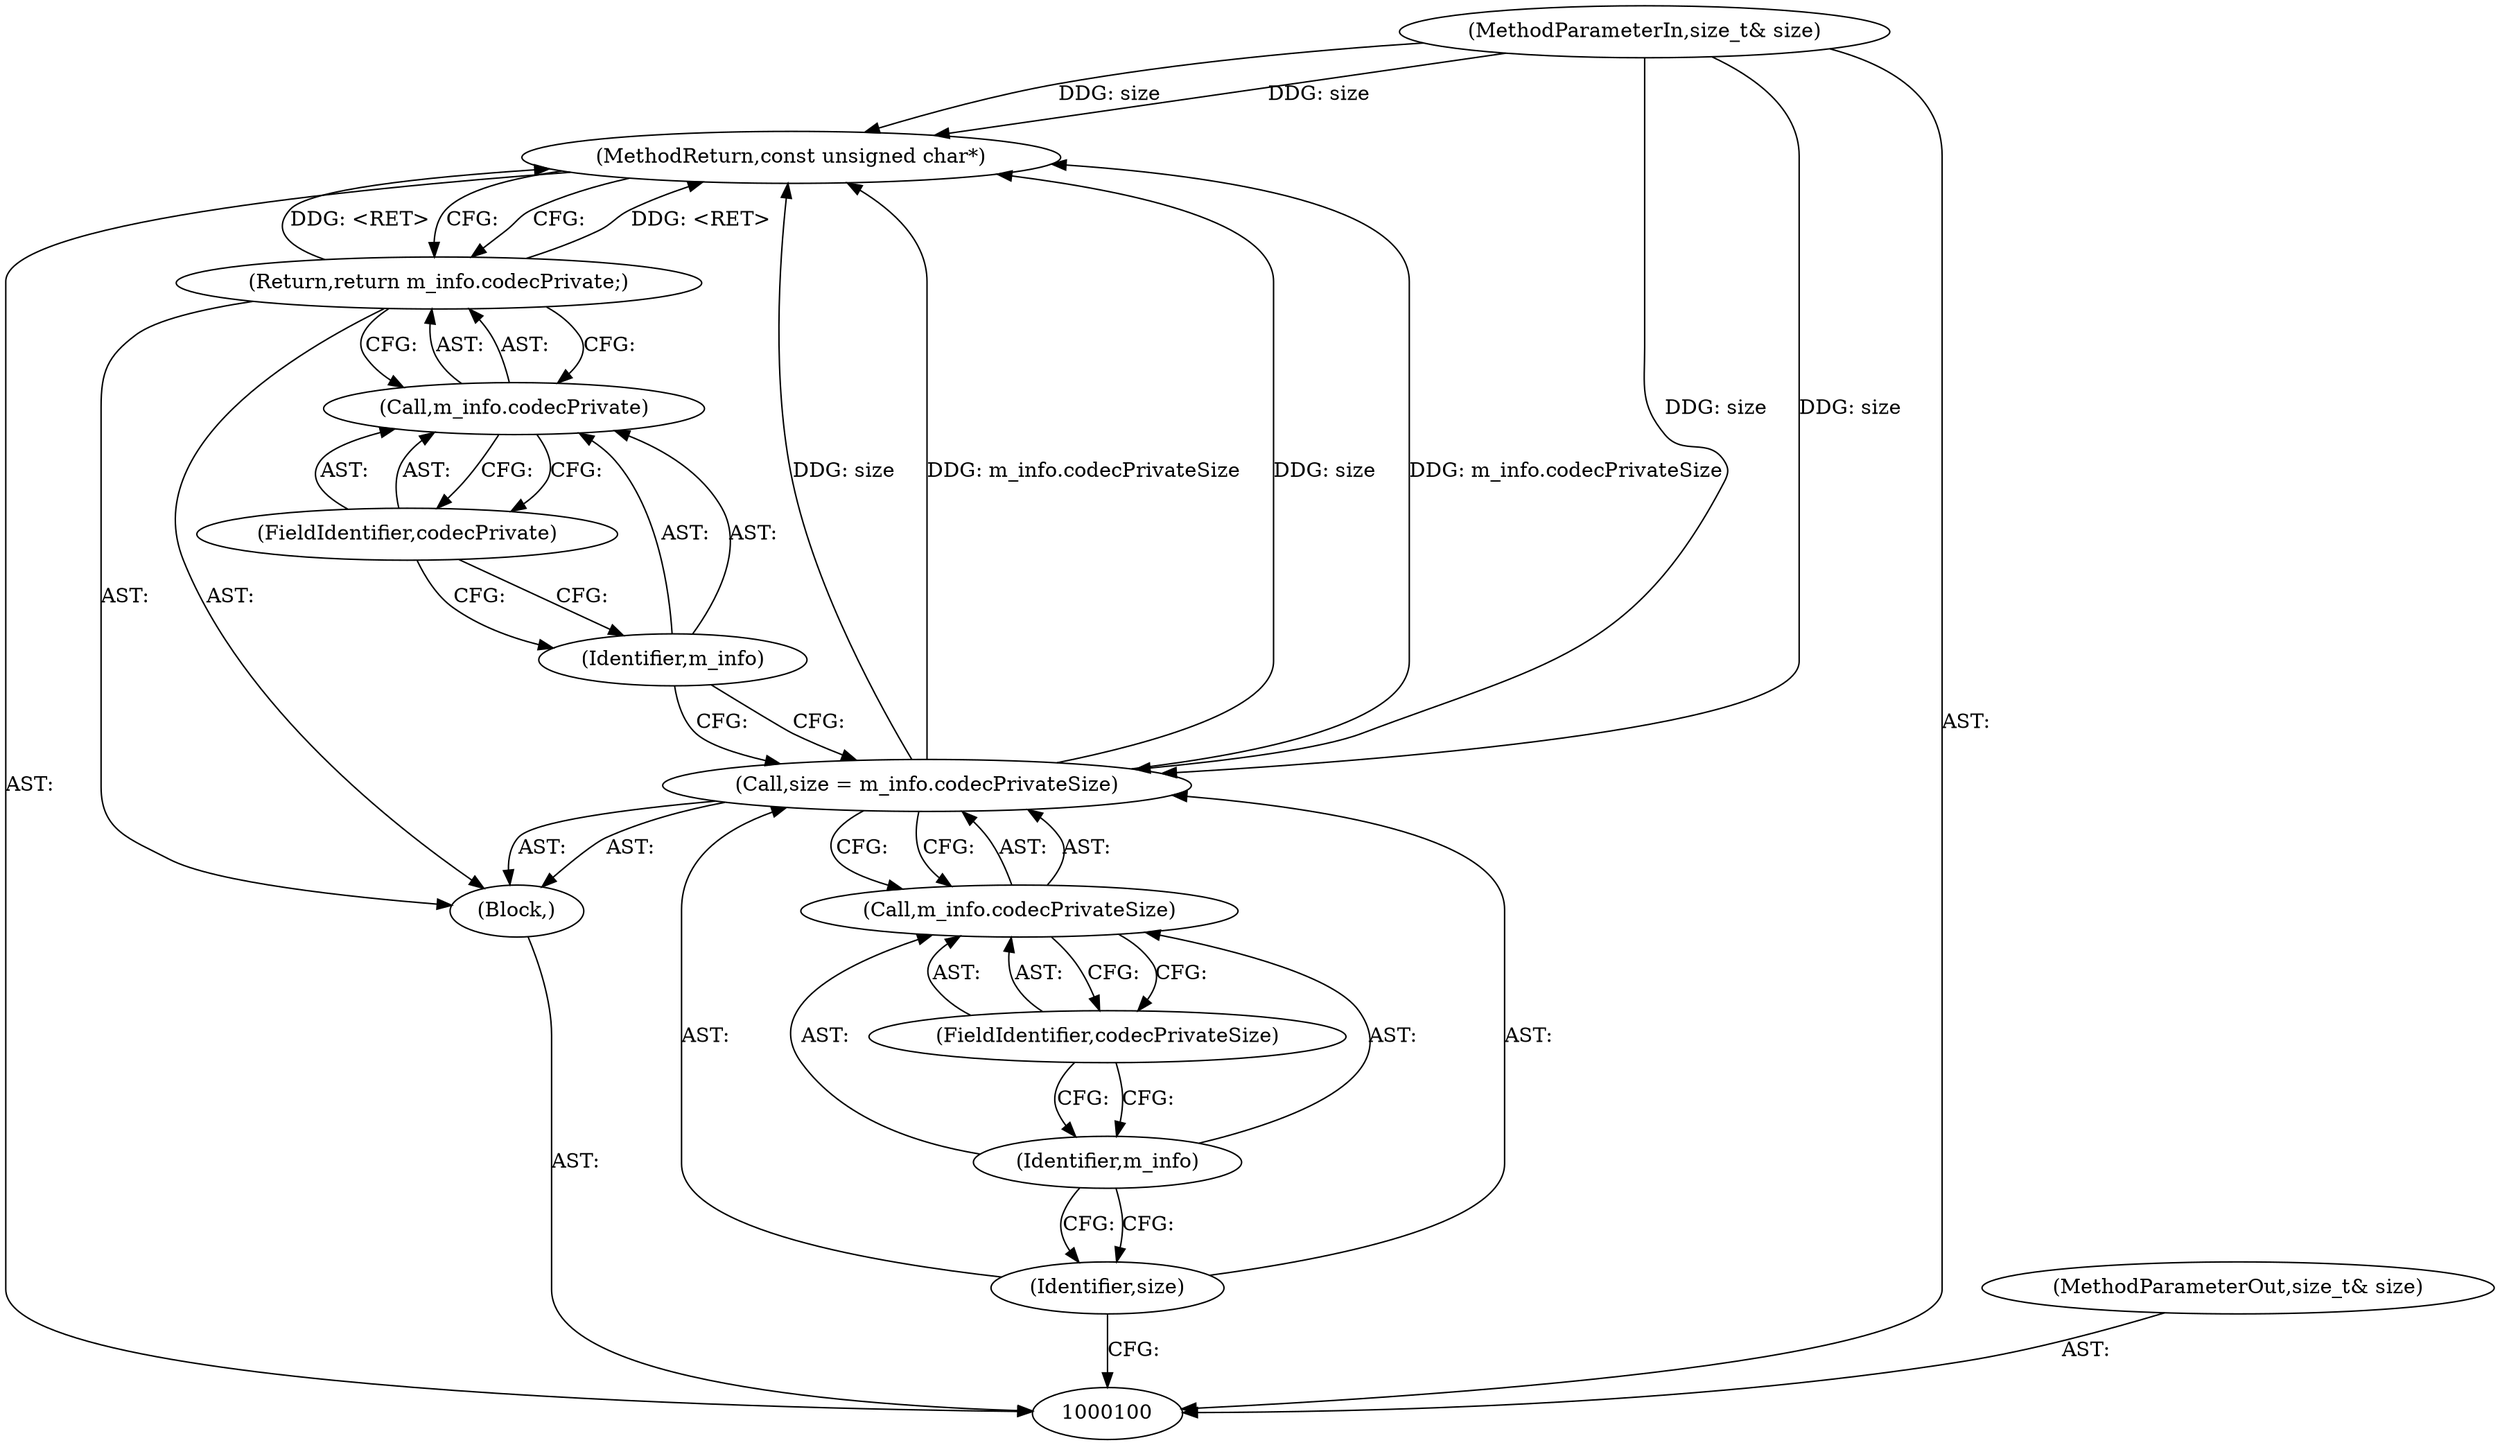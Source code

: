 digraph "1_Android_04839626ed859623901ebd3a5fd483982186b59d_57" {
"1000112" [label="(MethodReturn,const unsigned char*)"];
"1000101" [label="(MethodParameterIn,size_t& size)"];
"1000128" [label="(MethodParameterOut,size_t& size)"];
"1000102" [label="(Block,)"];
"1000105" [label="(Call,m_info.codecPrivateSize)"];
"1000106" [label="(Identifier,m_info)"];
"1000107" [label="(FieldIdentifier,codecPrivateSize)"];
"1000103" [label="(Call,size = m_info.codecPrivateSize)"];
"1000104" [label="(Identifier,size)"];
"1000109" [label="(Call,m_info.codecPrivate)"];
"1000110" [label="(Identifier,m_info)"];
"1000111" [label="(FieldIdentifier,codecPrivate)"];
"1000108" [label="(Return,return m_info.codecPrivate;)"];
"1000112" -> "1000100"  [label="AST: "];
"1000112" -> "1000108"  [label="CFG: "];
"1000108" -> "1000112"  [label="DDG: <RET>"];
"1000103" -> "1000112"  [label="DDG: size"];
"1000103" -> "1000112"  [label="DDG: m_info.codecPrivateSize"];
"1000101" -> "1000112"  [label="DDG: size"];
"1000101" -> "1000100"  [label="AST: "];
"1000101" -> "1000112"  [label="DDG: size"];
"1000101" -> "1000103"  [label="DDG: size"];
"1000128" -> "1000100"  [label="AST: "];
"1000102" -> "1000100"  [label="AST: "];
"1000103" -> "1000102"  [label="AST: "];
"1000108" -> "1000102"  [label="AST: "];
"1000105" -> "1000103"  [label="AST: "];
"1000105" -> "1000107"  [label="CFG: "];
"1000106" -> "1000105"  [label="AST: "];
"1000107" -> "1000105"  [label="AST: "];
"1000103" -> "1000105"  [label="CFG: "];
"1000106" -> "1000105"  [label="AST: "];
"1000106" -> "1000104"  [label="CFG: "];
"1000107" -> "1000106"  [label="CFG: "];
"1000107" -> "1000105"  [label="AST: "];
"1000107" -> "1000106"  [label="CFG: "];
"1000105" -> "1000107"  [label="CFG: "];
"1000103" -> "1000102"  [label="AST: "];
"1000103" -> "1000105"  [label="CFG: "];
"1000104" -> "1000103"  [label="AST: "];
"1000105" -> "1000103"  [label="AST: "];
"1000110" -> "1000103"  [label="CFG: "];
"1000103" -> "1000112"  [label="DDG: size"];
"1000103" -> "1000112"  [label="DDG: m_info.codecPrivateSize"];
"1000101" -> "1000103"  [label="DDG: size"];
"1000104" -> "1000103"  [label="AST: "];
"1000104" -> "1000100"  [label="CFG: "];
"1000106" -> "1000104"  [label="CFG: "];
"1000109" -> "1000108"  [label="AST: "];
"1000109" -> "1000111"  [label="CFG: "];
"1000110" -> "1000109"  [label="AST: "];
"1000111" -> "1000109"  [label="AST: "];
"1000108" -> "1000109"  [label="CFG: "];
"1000110" -> "1000109"  [label="AST: "];
"1000110" -> "1000103"  [label="CFG: "];
"1000111" -> "1000110"  [label="CFG: "];
"1000111" -> "1000109"  [label="AST: "];
"1000111" -> "1000110"  [label="CFG: "];
"1000109" -> "1000111"  [label="CFG: "];
"1000108" -> "1000102"  [label="AST: "];
"1000108" -> "1000109"  [label="CFG: "];
"1000109" -> "1000108"  [label="AST: "];
"1000112" -> "1000108"  [label="CFG: "];
"1000108" -> "1000112"  [label="DDG: <RET>"];
}
